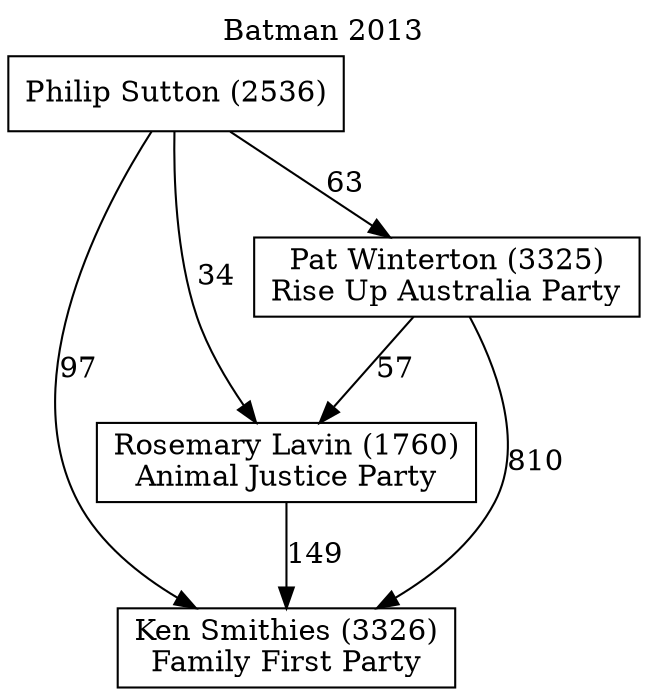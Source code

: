 // House preference flow
digraph "Ken Smithies (3326)_Batman_2013" {
	graph [label="Batman 2013" labelloc=t mclimit=10]
	node [shape=box]
	"Ken Smithies (3326)" [label="Ken Smithies (3326)
Family First Party"]
	"Rosemary Lavin (1760)" [label="Rosemary Lavin (1760)
Animal Justice Party"]
	"Pat Winterton (3325)" [label="Pat Winterton (3325)
Rise Up Australia Party"]
	"Philip Sutton (2536)" [label="Philip Sutton (2536)
"]
	"Rosemary Lavin (1760)" -> "Ken Smithies (3326)" [label=149]
	"Pat Winterton (3325)" -> "Rosemary Lavin (1760)" [label=57]
	"Philip Sutton (2536)" -> "Pat Winterton (3325)" [label=63]
	"Pat Winterton (3325)" -> "Ken Smithies (3326)" [label=810]
	"Philip Sutton (2536)" -> "Ken Smithies (3326)" [label=97]
	"Philip Sutton (2536)" -> "Rosemary Lavin (1760)" [label=34]
}

